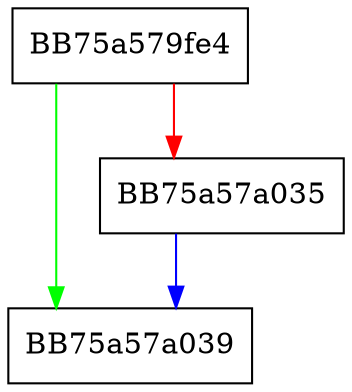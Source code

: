 digraph FileNotificationInfo {
  node [shape="box"];
  graph [splines=ortho];
  BB75a579fe4 -> BB75a57a039 [color="green"];
  BB75a579fe4 -> BB75a57a035 [color="red"];
  BB75a57a035 -> BB75a57a039 [color="blue"];
}